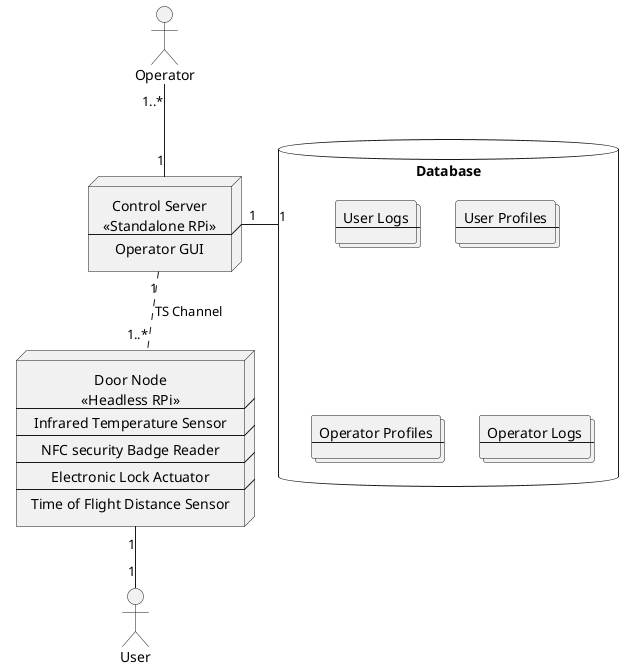 @startuml

skinparam defaultTextAlignment center

actor Operator
node admin_interface [
Control Server
<<Standalone RPi>>
--
Operator GUI
]
Operator "1..*" -- "1" admin_interface

database Database {
    collections userlogs [
    User Logs
    --
    ]
    collections user [
    User Profiles
    --
    ]
    collections operator [
    Operator Profiles
    --
    ]
    collections operatorlogs [
    Operator Logs
    --
    ]
}

admin_interface "1" -r- "1" Database


node door [
Door Node
<<Headless RPi>>
--
Infrared Temperature Sensor
--
NFC security Badge Reader
--
Electronic Lock Actuator
--
Time of Flight Distance Sensor
]

actor User

door "1" -- "1" User
admin_interface "1" .. "1..*" door : TS Channel


@enduml
